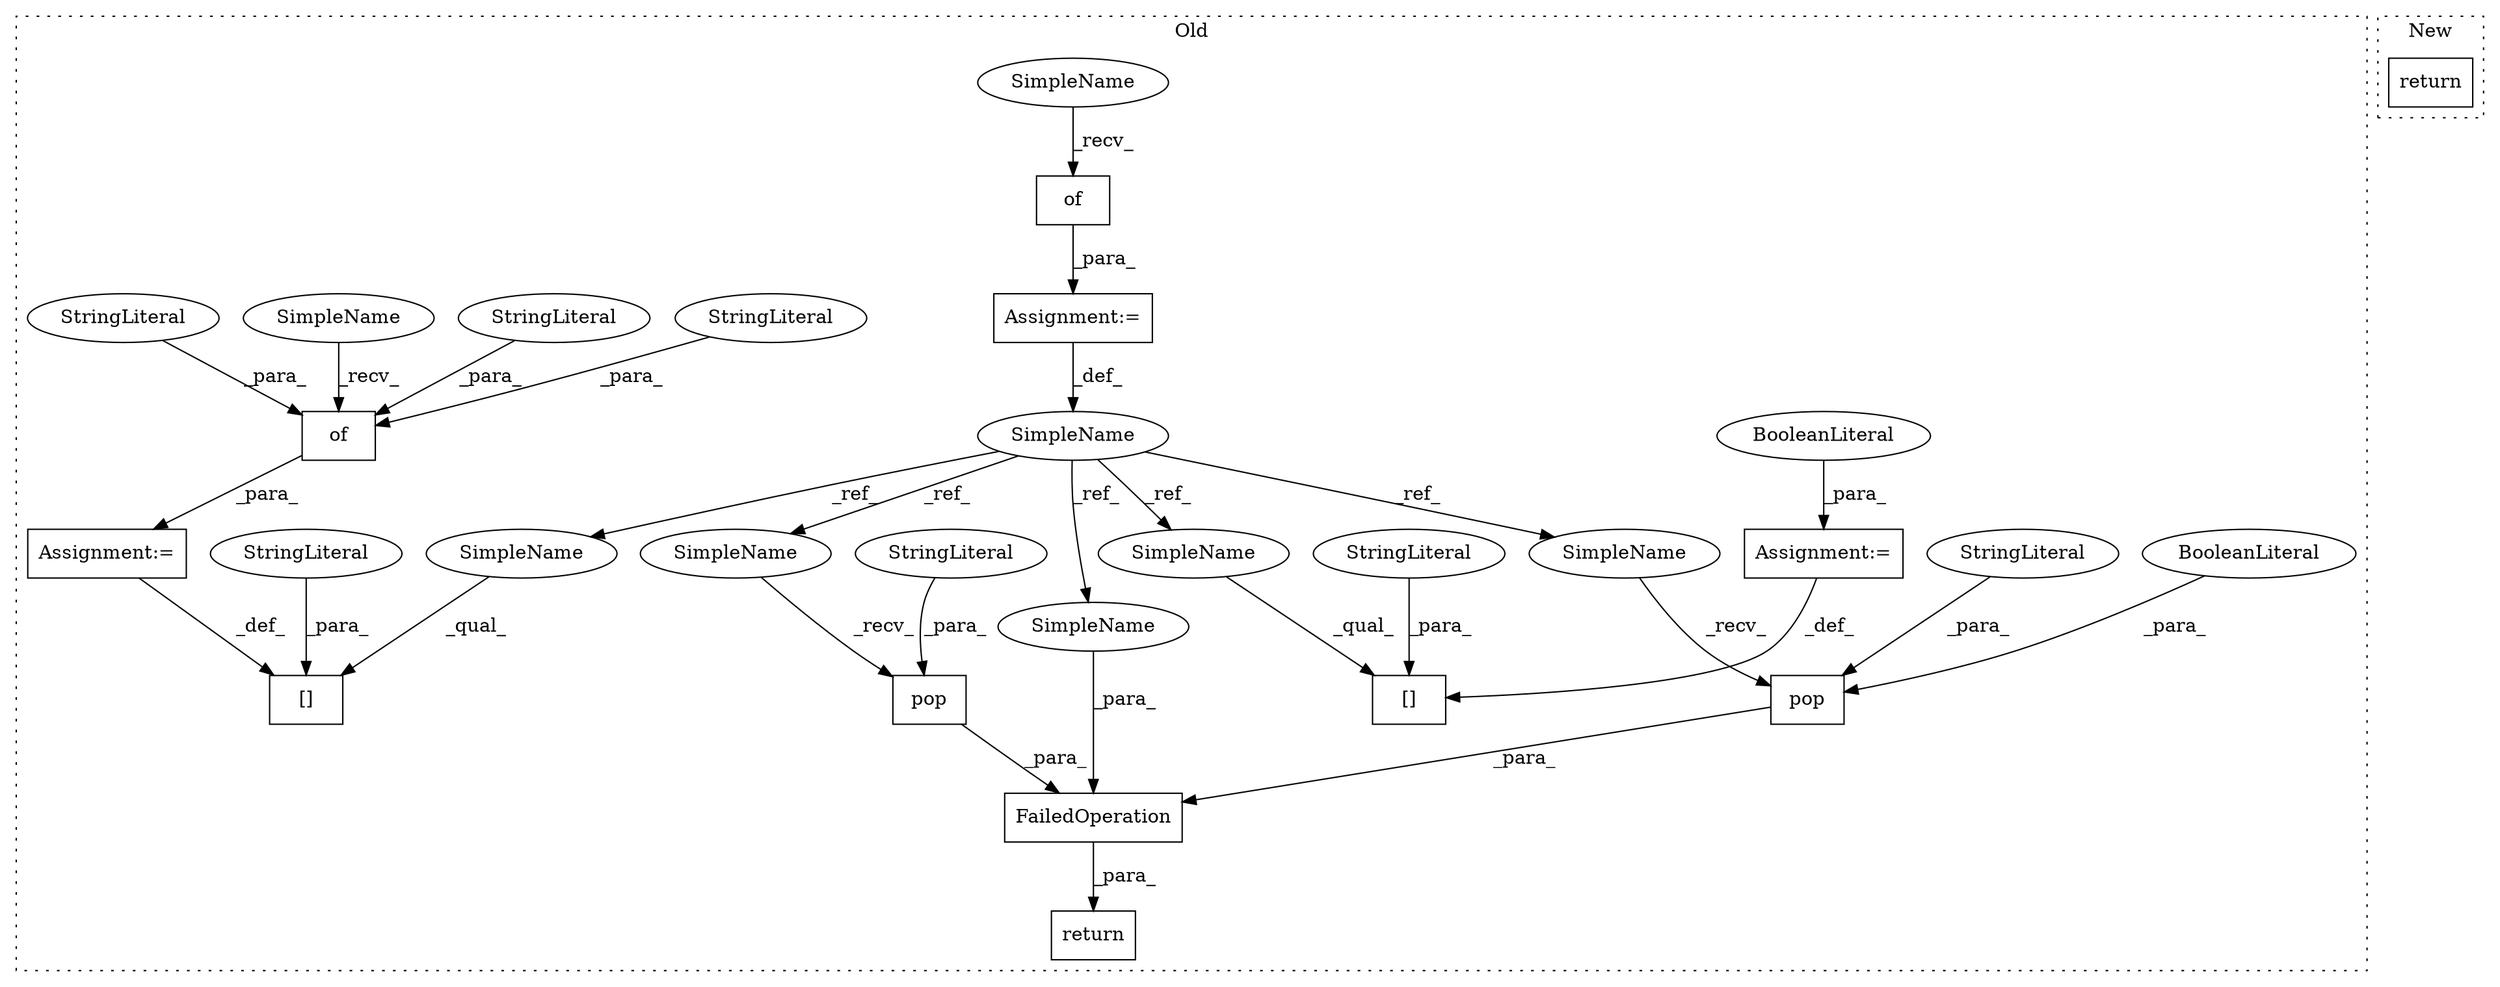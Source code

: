 digraph G {
subgraph cluster0 {
1 [label="FailedOperation" a="32" s="2984,3069" l="16,1" shape="box"];
3 [label="return" a="41" s="2977" l="7" shape="box"];
4 [label="SimpleName" a="42" s="2792" l="11" shape="ellipse"];
5 [label="pop" a="32" s="3012,3031" l="4,1" shape="box"];
6 [label="BooleanLiteral" a="9" s="3026" l="5" shape="ellipse"];
7 [label="StringLiteral" a="45" s="3016" l="9" shape="ellipse"];
8 [label="pop" a="32" s="3045,3056" l="4,1" shape="box"];
9 [label="StringLiteral" a="45" s="3049" l="7" shape="ellipse"];
10 [label="[]" a="2" s="2880,2899" l="12,1" shape="box"];
11 [label="StringLiteral" a="45" s="2892" l="7" shape="ellipse"];
12 [label="[]" a="2" s="2844,2865" l="12,1" shape="box"];
13 [label="StringLiteral" a="45" s="2856" l="9" shape="ellipse"];
14 [label="of" a="32" s="2905,2968" l="3,1" shape="box"];
15 [label="of" a="32" s="2808" l="4" shape="box"];
16 [label="StringLiteral" a="45" s="2921" l="16" shape="ellipse"];
17 [label="StringLiteral" a="45" s="2908" l="12" shape="ellipse"];
18 [label="StringLiteral" a="45" s="2938" l="15" shape="ellipse"];
19 [label="Assignment:=" a="7" s="2866" l="1" shape="box"];
20 [label="BooleanLiteral" a="9" s="2867" l="5" shape="ellipse"];
21 [label="Assignment:=" a="7" s="2803" l="1" shape="box"];
22 [label="Assignment:=" a="7" s="2900" l="1" shape="box"];
23 [label="SimpleName" a="42" s="2901" l="3" shape="ellipse"];
24 [label="SimpleName" a="42" s="2804" l="3" shape="ellipse"];
25 [label="SimpleName" a="42" s="2844" l="11" shape="ellipse"];
26 [label="SimpleName" a="42" s="3058" l="11" shape="ellipse"];
27 [label="SimpleName" a="42" s="3033" l="11" shape="ellipse"];
28 [label="SimpleName" a="42" s="2880" l="11" shape="ellipse"];
29 [label="SimpleName" a="42" s="3000" l="11" shape="ellipse"];
label = "Old";
style="dotted";
}
subgraph cluster1 {
2 [label="return" a="41" s="2604" l="7" shape="box"];
label = "New";
style="dotted";
}
1 -> 3 [label="_para_"];
4 -> 28 [label="_ref_"];
4 -> 27 [label="_ref_"];
4 -> 29 [label="_ref_"];
4 -> 25 [label="_ref_"];
4 -> 26 [label="_ref_"];
5 -> 1 [label="_para_"];
6 -> 5 [label="_para_"];
7 -> 5 [label="_para_"];
8 -> 1 [label="_para_"];
9 -> 8 [label="_para_"];
11 -> 10 [label="_para_"];
13 -> 12 [label="_para_"];
14 -> 22 [label="_para_"];
15 -> 21 [label="_para_"];
16 -> 14 [label="_para_"];
17 -> 14 [label="_para_"];
18 -> 14 [label="_para_"];
19 -> 12 [label="_def_"];
20 -> 19 [label="_para_"];
21 -> 4 [label="_def_"];
22 -> 10 [label="_def_"];
23 -> 14 [label="_recv_"];
24 -> 15 [label="_recv_"];
25 -> 12 [label="_qual_"];
26 -> 1 [label="_para_"];
27 -> 8 [label="_recv_"];
28 -> 10 [label="_qual_"];
29 -> 5 [label="_recv_"];
}